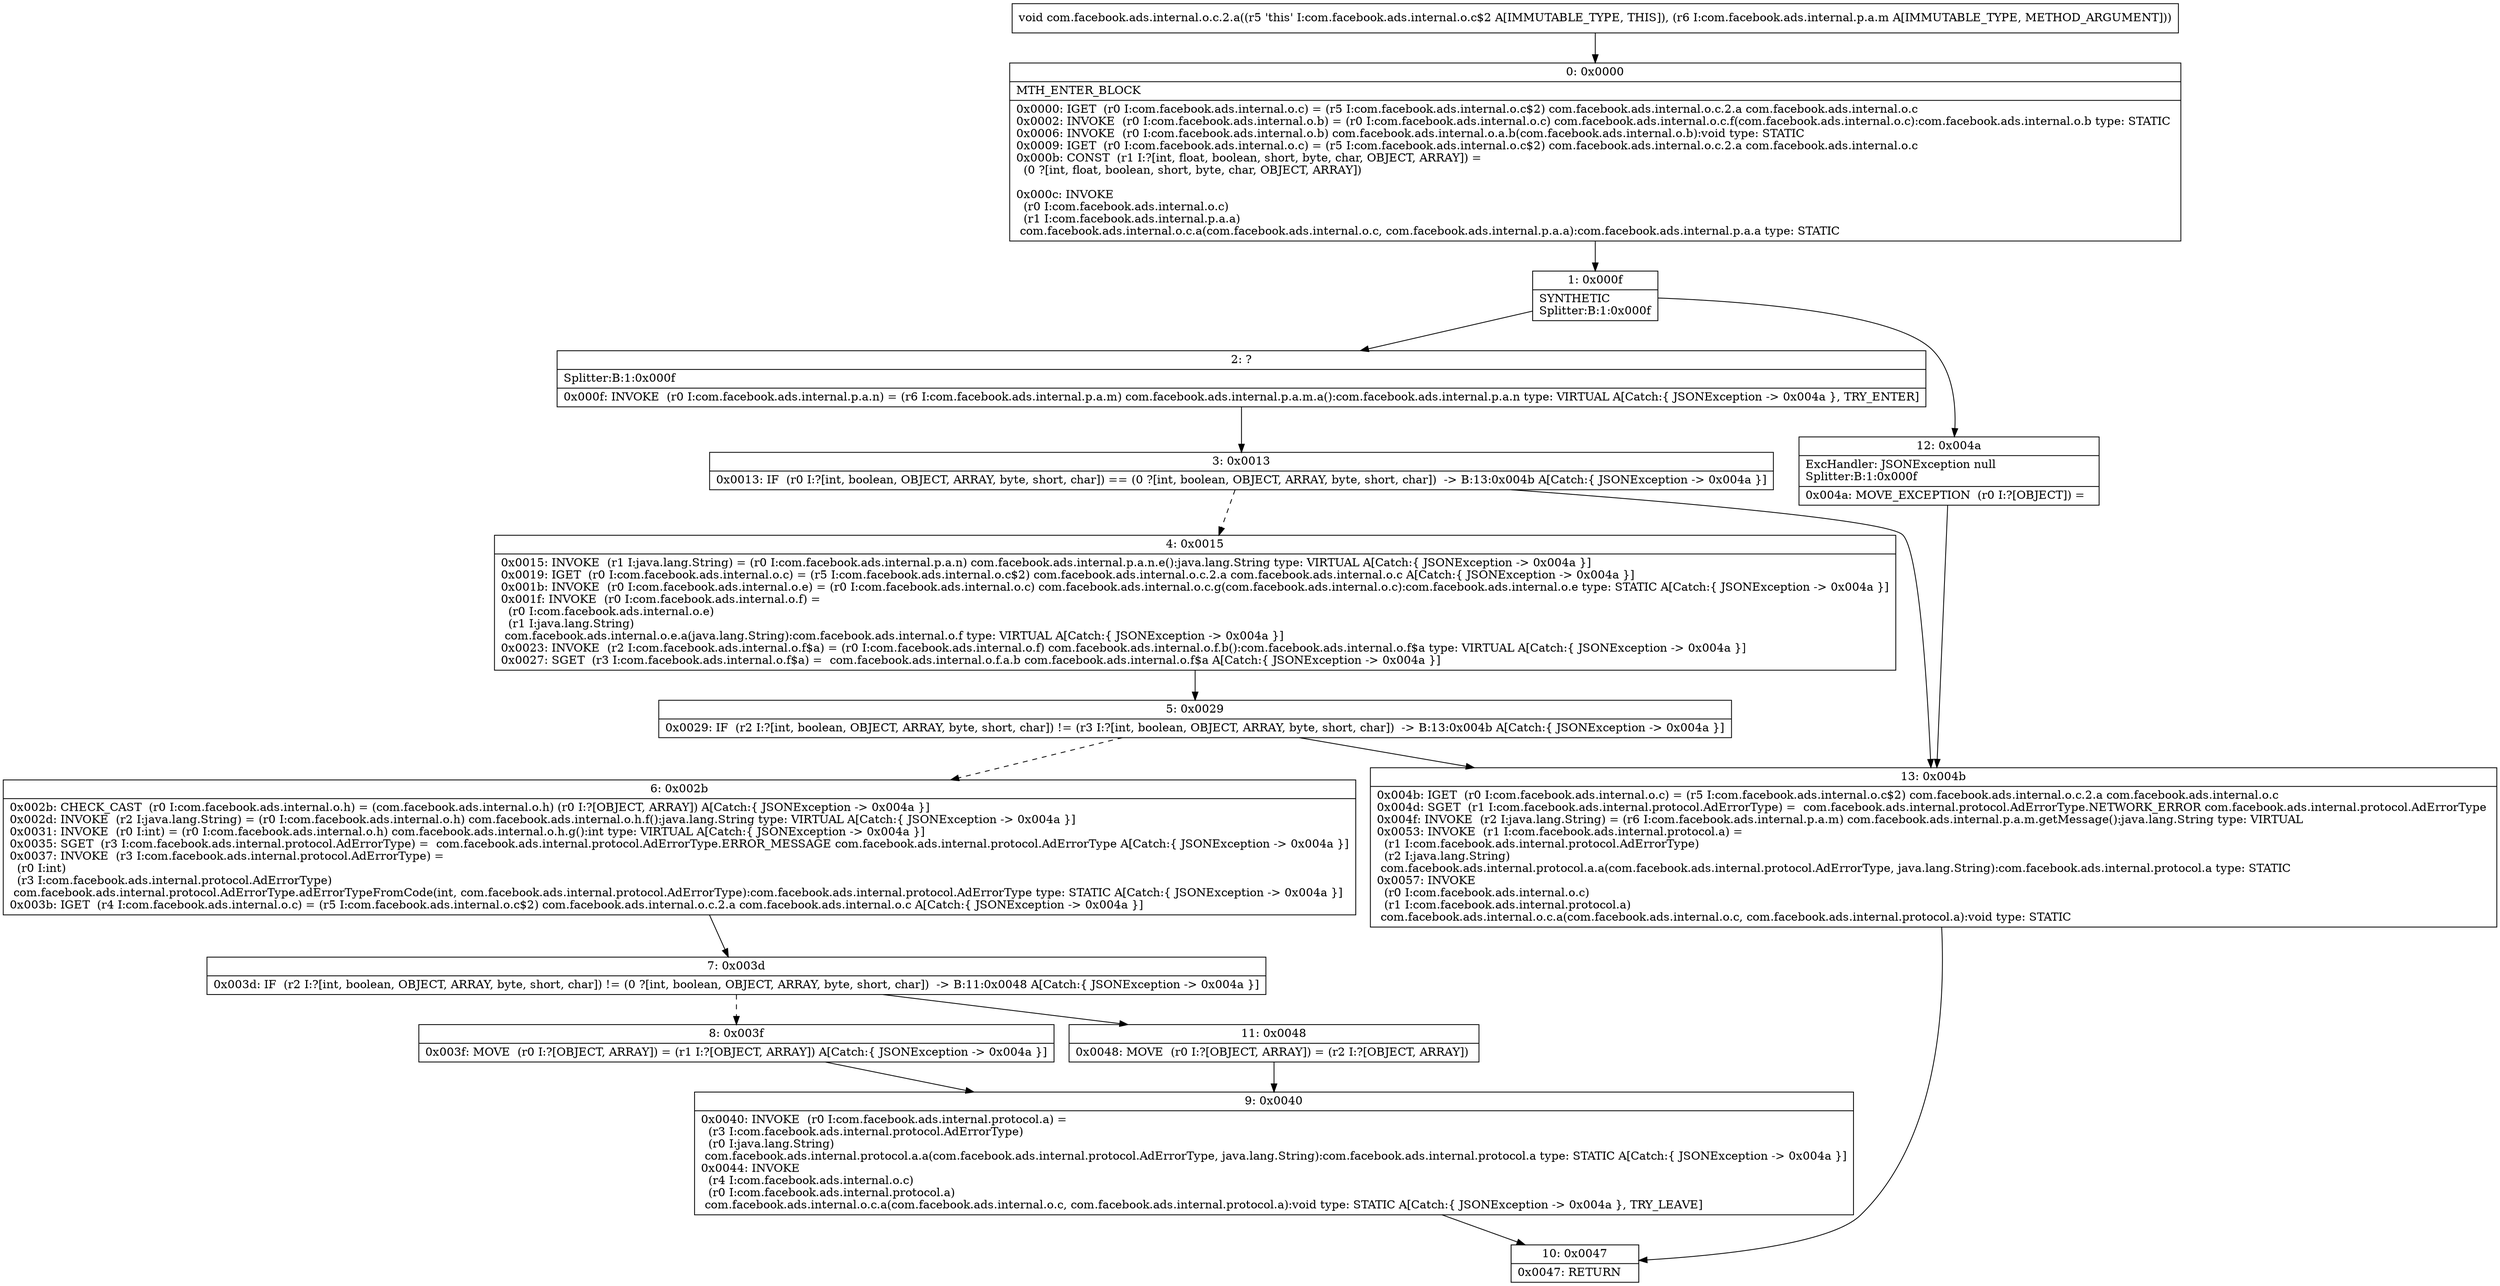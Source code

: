 digraph "CFG forcom.facebook.ads.internal.o.c.2.a(Lcom\/facebook\/ads\/internal\/p\/a\/m;)V" {
Node_0 [shape=record,label="{0\:\ 0x0000|MTH_ENTER_BLOCK\l|0x0000: IGET  (r0 I:com.facebook.ads.internal.o.c) = (r5 I:com.facebook.ads.internal.o.c$2) com.facebook.ads.internal.o.c.2.a com.facebook.ads.internal.o.c \l0x0002: INVOKE  (r0 I:com.facebook.ads.internal.o.b) = (r0 I:com.facebook.ads.internal.o.c) com.facebook.ads.internal.o.c.f(com.facebook.ads.internal.o.c):com.facebook.ads.internal.o.b type: STATIC \l0x0006: INVOKE  (r0 I:com.facebook.ads.internal.o.b) com.facebook.ads.internal.o.a.b(com.facebook.ads.internal.o.b):void type: STATIC \l0x0009: IGET  (r0 I:com.facebook.ads.internal.o.c) = (r5 I:com.facebook.ads.internal.o.c$2) com.facebook.ads.internal.o.c.2.a com.facebook.ads.internal.o.c \l0x000b: CONST  (r1 I:?[int, float, boolean, short, byte, char, OBJECT, ARRAY]) = \l  (0 ?[int, float, boolean, short, byte, char, OBJECT, ARRAY])\l \l0x000c: INVOKE  \l  (r0 I:com.facebook.ads.internal.o.c)\l  (r1 I:com.facebook.ads.internal.p.a.a)\l com.facebook.ads.internal.o.c.a(com.facebook.ads.internal.o.c, com.facebook.ads.internal.p.a.a):com.facebook.ads.internal.p.a.a type: STATIC \l}"];
Node_1 [shape=record,label="{1\:\ 0x000f|SYNTHETIC\lSplitter:B:1:0x000f\l}"];
Node_2 [shape=record,label="{2\:\ ?|Splitter:B:1:0x000f\l|0x000f: INVOKE  (r0 I:com.facebook.ads.internal.p.a.n) = (r6 I:com.facebook.ads.internal.p.a.m) com.facebook.ads.internal.p.a.m.a():com.facebook.ads.internal.p.a.n type: VIRTUAL A[Catch:\{ JSONException \-\> 0x004a \}, TRY_ENTER]\l}"];
Node_3 [shape=record,label="{3\:\ 0x0013|0x0013: IF  (r0 I:?[int, boolean, OBJECT, ARRAY, byte, short, char]) == (0 ?[int, boolean, OBJECT, ARRAY, byte, short, char])  \-\> B:13:0x004b A[Catch:\{ JSONException \-\> 0x004a \}]\l}"];
Node_4 [shape=record,label="{4\:\ 0x0015|0x0015: INVOKE  (r1 I:java.lang.String) = (r0 I:com.facebook.ads.internal.p.a.n) com.facebook.ads.internal.p.a.n.e():java.lang.String type: VIRTUAL A[Catch:\{ JSONException \-\> 0x004a \}]\l0x0019: IGET  (r0 I:com.facebook.ads.internal.o.c) = (r5 I:com.facebook.ads.internal.o.c$2) com.facebook.ads.internal.o.c.2.a com.facebook.ads.internal.o.c A[Catch:\{ JSONException \-\> 0x004a \}]\l0x001b: INVOKE  (r0 I:com.facebook.ads.internal.o.e) = (r0 I:com.facebook.ads.internal.o.c) com.facebook.ads.internal.o.c.g(com.facebook.ads.internal.o.c):com.facebook.ads.internal.o.e type: STATIC A[Catch:\{ JSONException \-\> 0x004a \}]\l0x001f: INVOKE  (r0 I:com.facebook.ads.internal.o.f) = \l  (r0 I:com.facebook.ads.internal.o.e)\l  (r1 I:java.lang.String)\l com.facebook.ads.internal.o.e.a(java.lang.String):com.facebook.ads.internal.o.f type: VIRTUAL A[Catch:\{ JSONException \-\> 0x004a \}]\l0x0023: INVOKE  (r2 I:com.facebook.ads.internal.o.f$a) = (r0 I:com.facebook.ads.internal.o.f) com.facebook.ads.internal.o.f.b():com.facebook.ads.internal.o.f$a type: VIRTUAL A[Catch:\{ JSONException \-\> 0x004a \}]\l0x0027: SGET  (r3 I:com.facebook.ads.internal.o.f$a) =  com.facebook.ads.internal.o.f.a.b com.facebook.ads.internal.o.f$a A[Catch:\{ JSONException \-\> 0x004a \}]\l}"];
Node_5 [shape=record,label="{5\:\ 0x0029|0x0029: IF  (r2 I:?[int, boolean, OBJECT, ARRAY, byte, short, char]) != (r3 I:?[int, boolean, OBJECT, ARRAY, byte, short, char])  \-\> B:13:0x004b A[Catch:\{ JSONException \-\> 0x004a \}]\l}"];
Node_6 [shape=record,label="{6\:\ 0x002b|0x002b: CHECK_CAST  (r0 I:com.facebook.ads.internal.o.h) = (com.facebook.ads.internal.o.h) (r0 I:?[OBJECT, ARRAY]) A[Catch:\{ JSONException \-\> 0x004a \}]\l0x002d: INVOKE  (r2 I:java.lang.String) = (r0 I:com.facebook.ads.internal.o.h) com.facebook.ads.internal.o.h.f():java.lang.String type: VIRTUAL A[Catch:\{ JSONException \-\> 0x004a \}]\l0x0031: INVOKE  (r0 I:int) = (r0 I:com.facebook.ads.internal.o.h) com.facebook.ads.internal.o.h.g():int type: VIRTUAL A[Catch:\{ JSONException \-\> 0x004a \}]\l0x0035: SGET  (r3 I:com.facebook.ads.internal.protocol.AdErrorType) =  com.facebook.ads.internal.protocol.AdErrorType.ERROR_MESSAGE com.facebook.ads.internal.protocol.AdErrorType A[Catch:\{ JSONException \-\> 0x004a \}]\l0x0037: INVOKE  (r3 I:com.facebook.ads.internal.protocol.AdErrorType) = \l  (r0 I:int)\l  (r3 I:com.facebook.ads.internal.protocol.AdErrorType)\l com.facebook.ads.internal.protocol.AdErrorType.adErrorTypeFromCode(int, com.facebook.ads.internal.protocol.AdErrorType):com.facebook.ads.internal.protocol.AdErrorType type: STATIC A[Catch:\{ JSONException \-\> 0x004a \}]\l0x003b: IGET  (r4 I:com.facebook.ads.internal.o.c) = (r5 I:com.facebook.ads.internal.o.c$2) com.facebook.ads.internal.o.c.2.a com.facebook.ads.internal.o.c A[Catch:\{ JSONException \-\> 0x004a \}]\l}"];
Node_7 [shape=record,label="{7\:\ 0x003d|0x003d: IF  (r2 I:?[int, boolean, OBJECT, ARRAY, byte, short, char]) != (0 ?[int, boolean, OBJECT, ARRAY, byte, short, char])  \-\> B:11:0x0048 A[Catch:\{ JSONException \-\> 0x004a \}]\l}"];
Node_8 [shape=record,label="{8\:\ 0x003f|0x003f: MOVE  (r0 I:?[OBJECT, ARRAY]) = (r1 I:?[OBJECT, ARRAY]) A[Catch:\{ JSONException \-\> 0x004a \}]\l}"];
Node_9 [shape=record,label="{9\:\ 0x0040|0x0040: INVOKE  (r0 I:com.facebook.ads.internal.protocol.a) = \l  (r3 I:com.facebook.ads.internal.protocol.AdErrorType)\l  (r0 I:java.lang.String)\l com.facebook.ads.internal.protocol.a.a(com.facebook.ads.internal.protocol.AdErrorType, java.lang.String):com.facebook.ads.internal.protocol.a type: STATIC A[Catch:\{ JSONException \-\> 0x004a \}]\l0x0044: INVOKE  \l  (r4 I:com.facebook.ads.internal.o.c)\l  (r0 I:com.facebook.ads.internal.protocol.a)\l com.facebook.ads.internal.o.c.a(com.facebook.ads.internal.o.c, com.facebook.ads.internal.protocol.a):void type: STATIC A[Catch:\{ JSONException \-\> 0x004a \}, TRY_LEAVE]\l}"];
Node_10 [shape=record,label="{10\:\ 0x0047|0x0047: RETURN   \l}"];
Node_11 [shape=record,label="{11\:\ 0x0048|0x0048: MOVE  (r0 I:?[OBJECT, ARRAY]) = (r2 I:?[OBJECT, ARRAY]) \l}"];
Node_12 [shape=record,label="{12\:\ 0x004a|ExcHandler: JSONException null\lSplitter:B:1:0x000f\l|0x004a: MOVE_EXCEPTION  (r0 I:?[OBJECT]) =  \l}"];
Node_13 [shape=record,label="{13\:\ 0x004b|0x004b: IGET  (r0 I:com.facebook.ads.internal.o.c) = (r5 I:com.facebook.ads.internal.o.c$2) com.facebook.ads.internal.o.c.2.a com.facebook.ads.internal.o.c \l0x004d: SGET  (r1 I:com.facebook.ads.internal.protocol.AdErrorType) =  com.facebook.ads.internal.protocol.AdErrorType.NETWORK_ERROR com.facebook.ads.internal.protocol.AdErrorType \l0x004f: INVOKE  (r2 I:java.lang.String) = (r6 I:com.facebook.ads.internal.p.a.m) com.facebook.ads.internal.p.a.m.getMessage():java.lang.String type: VIRTUAL \l0x0053: INVOKE  (r1 I:com.facebook.ads.internal.protocol.a) = \l  (r1 I:com.facebook.ads.internal.protocol.AdErrorType)\l  (r2 I:java.lang.String)\l com.facebook.ads.internal.protocol.a.a(com.facebook.ads.internal.protocol.AdErrorType, java.lang.String):com.facebook.ads.internal.protocol.a type: STATIC \l0x0057: INVOKE  \l  (r0 I:com.facebook.ads.internal.o.c)\l  (r1 I:com.facebook.ads.internal.protocol.a)\l com.facebook.ads.internal.o.c.a(com.facebook.ads.internal.o.c, com.facebook.ads.internal.protocol.a):void type: STATIC \l}"];
MethodNode[shape=record,label="{void com.facebook.ads.internal.o.c.2.a((r5 'this' I:com.facebook.ads.internal.o.c$2 A[IMMUTABLE_TYPE, THIS]), (r6 I:com.facebook.ads.internal.p.a.m A[IMMUTABLE_TYPE, METHOD_ARGUMENT])) }"];
MethodNode -> Node_0;
Node_0 -> Node_1;
Node_1 -> Node_2;
Node_1 -> Node_12;
Node_2 -> Node_3;
Node_3 -> Node_4[style=dashed];
Node_3 -> Node_13;
Node_4 -> Node_5;
Node_5 -> Node_6[style=dashed];
Node_5 -> Node_13;
Node_6 -> Node_7;
Node_7 -> Node_8[style=dashed];
Node_7 -> Node_11;
Node_8 -> Node_9;
Node_9 -> Node_10;
Node_11 -> Node_9;
Node_12 -> Node_13;
Node_13 -> Node_10;
}

